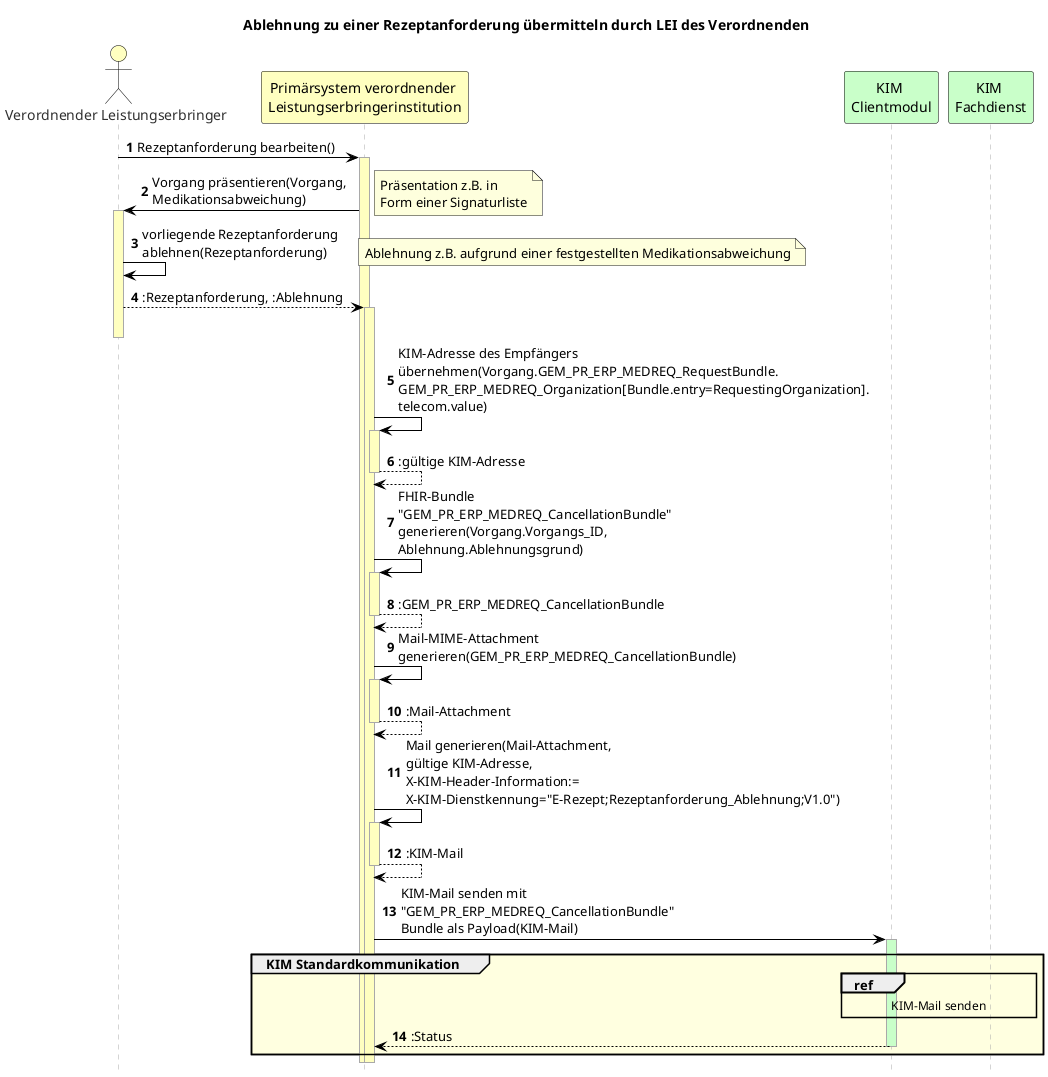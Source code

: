 @startuml

skinparam sequence {
    ArrowColor black
    ActorBorderColor black
    LifeLineBorderColor darkgray
    LifeLineBackgroundColor #ffffc0

    ParticipantBorderColor black
    ParticipantBackgroundColor #ffffc0
    ParticipantFontName Arial
    ParticipantFontSize 14
    ParticipantFontColor black

    ActorBackgroundColor #ffffc0
    ActorFontColor #303030
    ActorFontSize 14
    ActorFontName Arial
    
    BoxBorderColor gray
}

skinparam maxMessageSize 250
title Ablehnung zu einer Rezeptanforderung übermitteln durch LEI des Verordnenden
hide footbox
autonumber

actor "Verordnender Leistungserbringer" as Arzt
participant "Primärsystem verordnender \nLeistungserbringerinstitution" as PS_Arzt
participant "KIM \nClientmodul" as Kim_cm #TECHNOLOGY
participant "KIM \nFachdienst" as Kim_fd #TECHNOLOGY

Arzt -> PS_Arzt++: Rezeptanforderung bearbeiten()

PS_Arzt -> Arzt++: Vorgang präsentieren(Vorgang, Medikationsabweichung)
    note right
        Präsentation z.B. in
        Form einer Signaturliste
    end note

Arzt -> Arzt: vorliegende Rezeptanforderung ablehnen(Rezeptanforderung)
    note right
        Ablehnung z.B. aufgrund einer festgestellten Medikationsabweichung
    end note
Arzt --> PS_Arzt++: :Rezeptanforderung, :Ablehnung
deactivate Arzt

PS_Arzt -> PS_Arzt++: KIM-Adresse des Empfängers übernehmen(Vorgang.GEM_PR_ERP_MEDREQ_RequestBundle. GEM_PR_ERP_MEDREQ_Organization[Bundle.entry=RequestingOrganization]. telecom.value)
return :gültige KIM-Adresse

PS_Arzt -> PS_Arzt++: FHIR-Bundle "GEM_PR_ERP_MEDREQ_CancellationBundle" generieren(Vorgang.Vorgangs_ID, Ablehnung.Ablehnungsgrund)
return :GEM_PR_ERP_MEDREQ_CancellationBundle

PS_Arzt -> PS_Arzt++: Mail-MIME-Attachment generieren(GEM_PR_ERP_MEDREQ_CancellationBundle)
return :Mail-Attachment

PS_Arzt -> PS_Arzt++: Mail generieren(Mail-Attachment, gültige KIM-Adresse, X-KIM-Header-Information:= X-KIM-Dienstkennung="E-Rezept;Rezeptanforderung_Ablehnung;V1.0")
return :KIM-Mail

PS_Arzt -> Kim_cm++#TECHNOLOGY: KIM-Mail senden mit "GEM_PR_ERP_MEDREQ_CancellationBundle" Bundle als Payload(KIM-Mail)


group #LightYellow KIM Standardkommunikation
ref over Kim_cm, Kim_fd #lightyellow
    KIM-Mail senden
end ref

return :Status
end group


@enduml